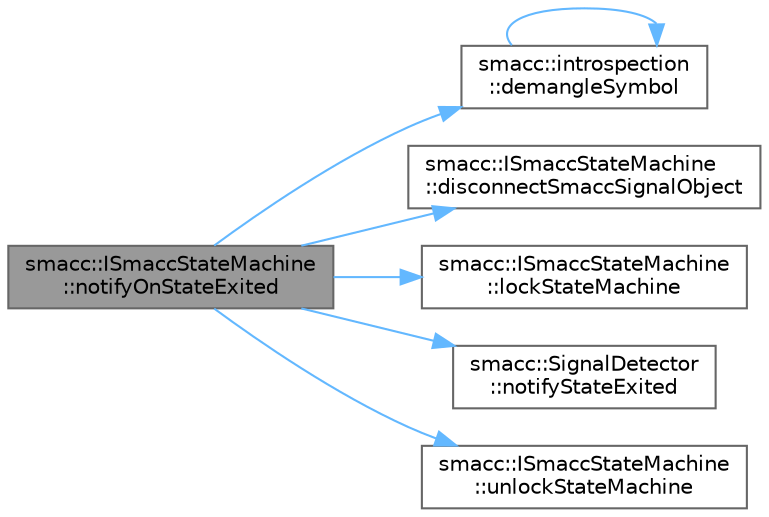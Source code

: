 digraph "smacc::ISmaccStateMachine::notifyOnStateExited"
{
 // LATEX_PDF_SIZE
  bgcolor="transparent";
  edge [fontname=Helvetica,fontsize=10,labelfontname=Helvetica,labelfontsize=10];
  node [fontname=Helvetica,fontsize=10,shape=box,height=0.2,width=0.4];
  rankdir="LR";
  Node1 [label="smacc::ISmaccStateMachine\l::notifyOnStateExited",height=0.2,width=0.4,color="gray40", fillcolor="grey60", style="filled", fontcolor="black",tooltip=" "];
  Node1 -> Node2 [color="steelblue1",style="solid"];
  Node2 [label="smacc::introspection\l::demangleSymbol",height=0.2,width=0.4,color="grey40", fillcolor="white", style="filled",URL="$namespacesmacc_1_1introspection.html#aa9158a0ff0cfe83a59877e6af7d7f873",tooltip=" "];
  Node2 -> Node2 [color="steelblue1",style="solid"];
  Node1 -> Node3 [color="steelblue1",style="solid"];
  Node3 [label="smacc::ISmaccStateMachine\l::disconnectSmaccSignalObject",height=0.2,width=0.4,color="grey40", fillcolor="white", style="filled",URL="$classsmacc_1_1ISmaccStateMachine.html#ae319268f349ad13d81e94d7b34f1265a",tooltip=" "];
  Node1 -> Node4 [color="steelblue1",style="solid"];
  Node4 [label="smacc::ISmaccStateMachine\l::lockStateMachine",height=0.2,width=0.4,color="grey40", fillcolor="white", style="filled",URL="$classsmacc_1_1ISmaccStateMachine.html#a5c8d4c9a4b11c7950266a00e48080ce3",tooltip=" "];
  Node1 -> Node5 [color="steelblue1",style="solid"];
  Node5 [label="smacc::SignalDetector\l::notifyStateExited",height=0.2,width=0.4,color="grey40", fillcolor="white", style="filled",URL="$classsmacc_1_1SignalDetector.html#ad3f0613489d6194933d5d49e23f5db7d",tooltip=" "];
  Node1 -> Node6 [color="steelblue1",style="solid"];
  Node6 [label="smacc::ISmaccStateMachine\l::unlockStateMachine",height=0.2,width=0.4,color="grey40", fillcolor="white", style="filled",URL="$classsmacc_1_1ISmaccStateMachine.html#ae2e3ceb87bfe3f9d8bf320e36071fdc7",tooltip=" "];
}

